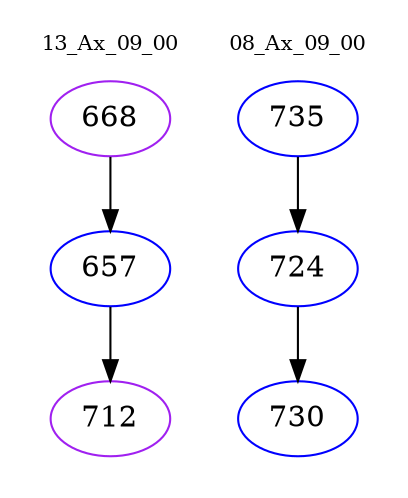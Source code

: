digraph{
subgraph cluster_0 {
color = white
label = "13_Ax_09_00";
fontsize=10;
T0_668 [label="668", color="purple"]
T0_668 -> T0_657 [color="black"]
T0_657 [label="657", color="blue"]
T0_657 -> T0_712 [color="black"]
T0_712 [label="712", color="purple"]
}
subgraph cluster_1 {
color = white
label = "08_Ax_09_00";
fontsize=10;
T1_735 [label="735", color="blue"]
T1_735 -> T1_724 [color="black"]
T1_724 [label="724", color="blue"]
T1_724 -> T1_730 [color="black"]
T1_730 [label="730", color="blue"]
}
}
